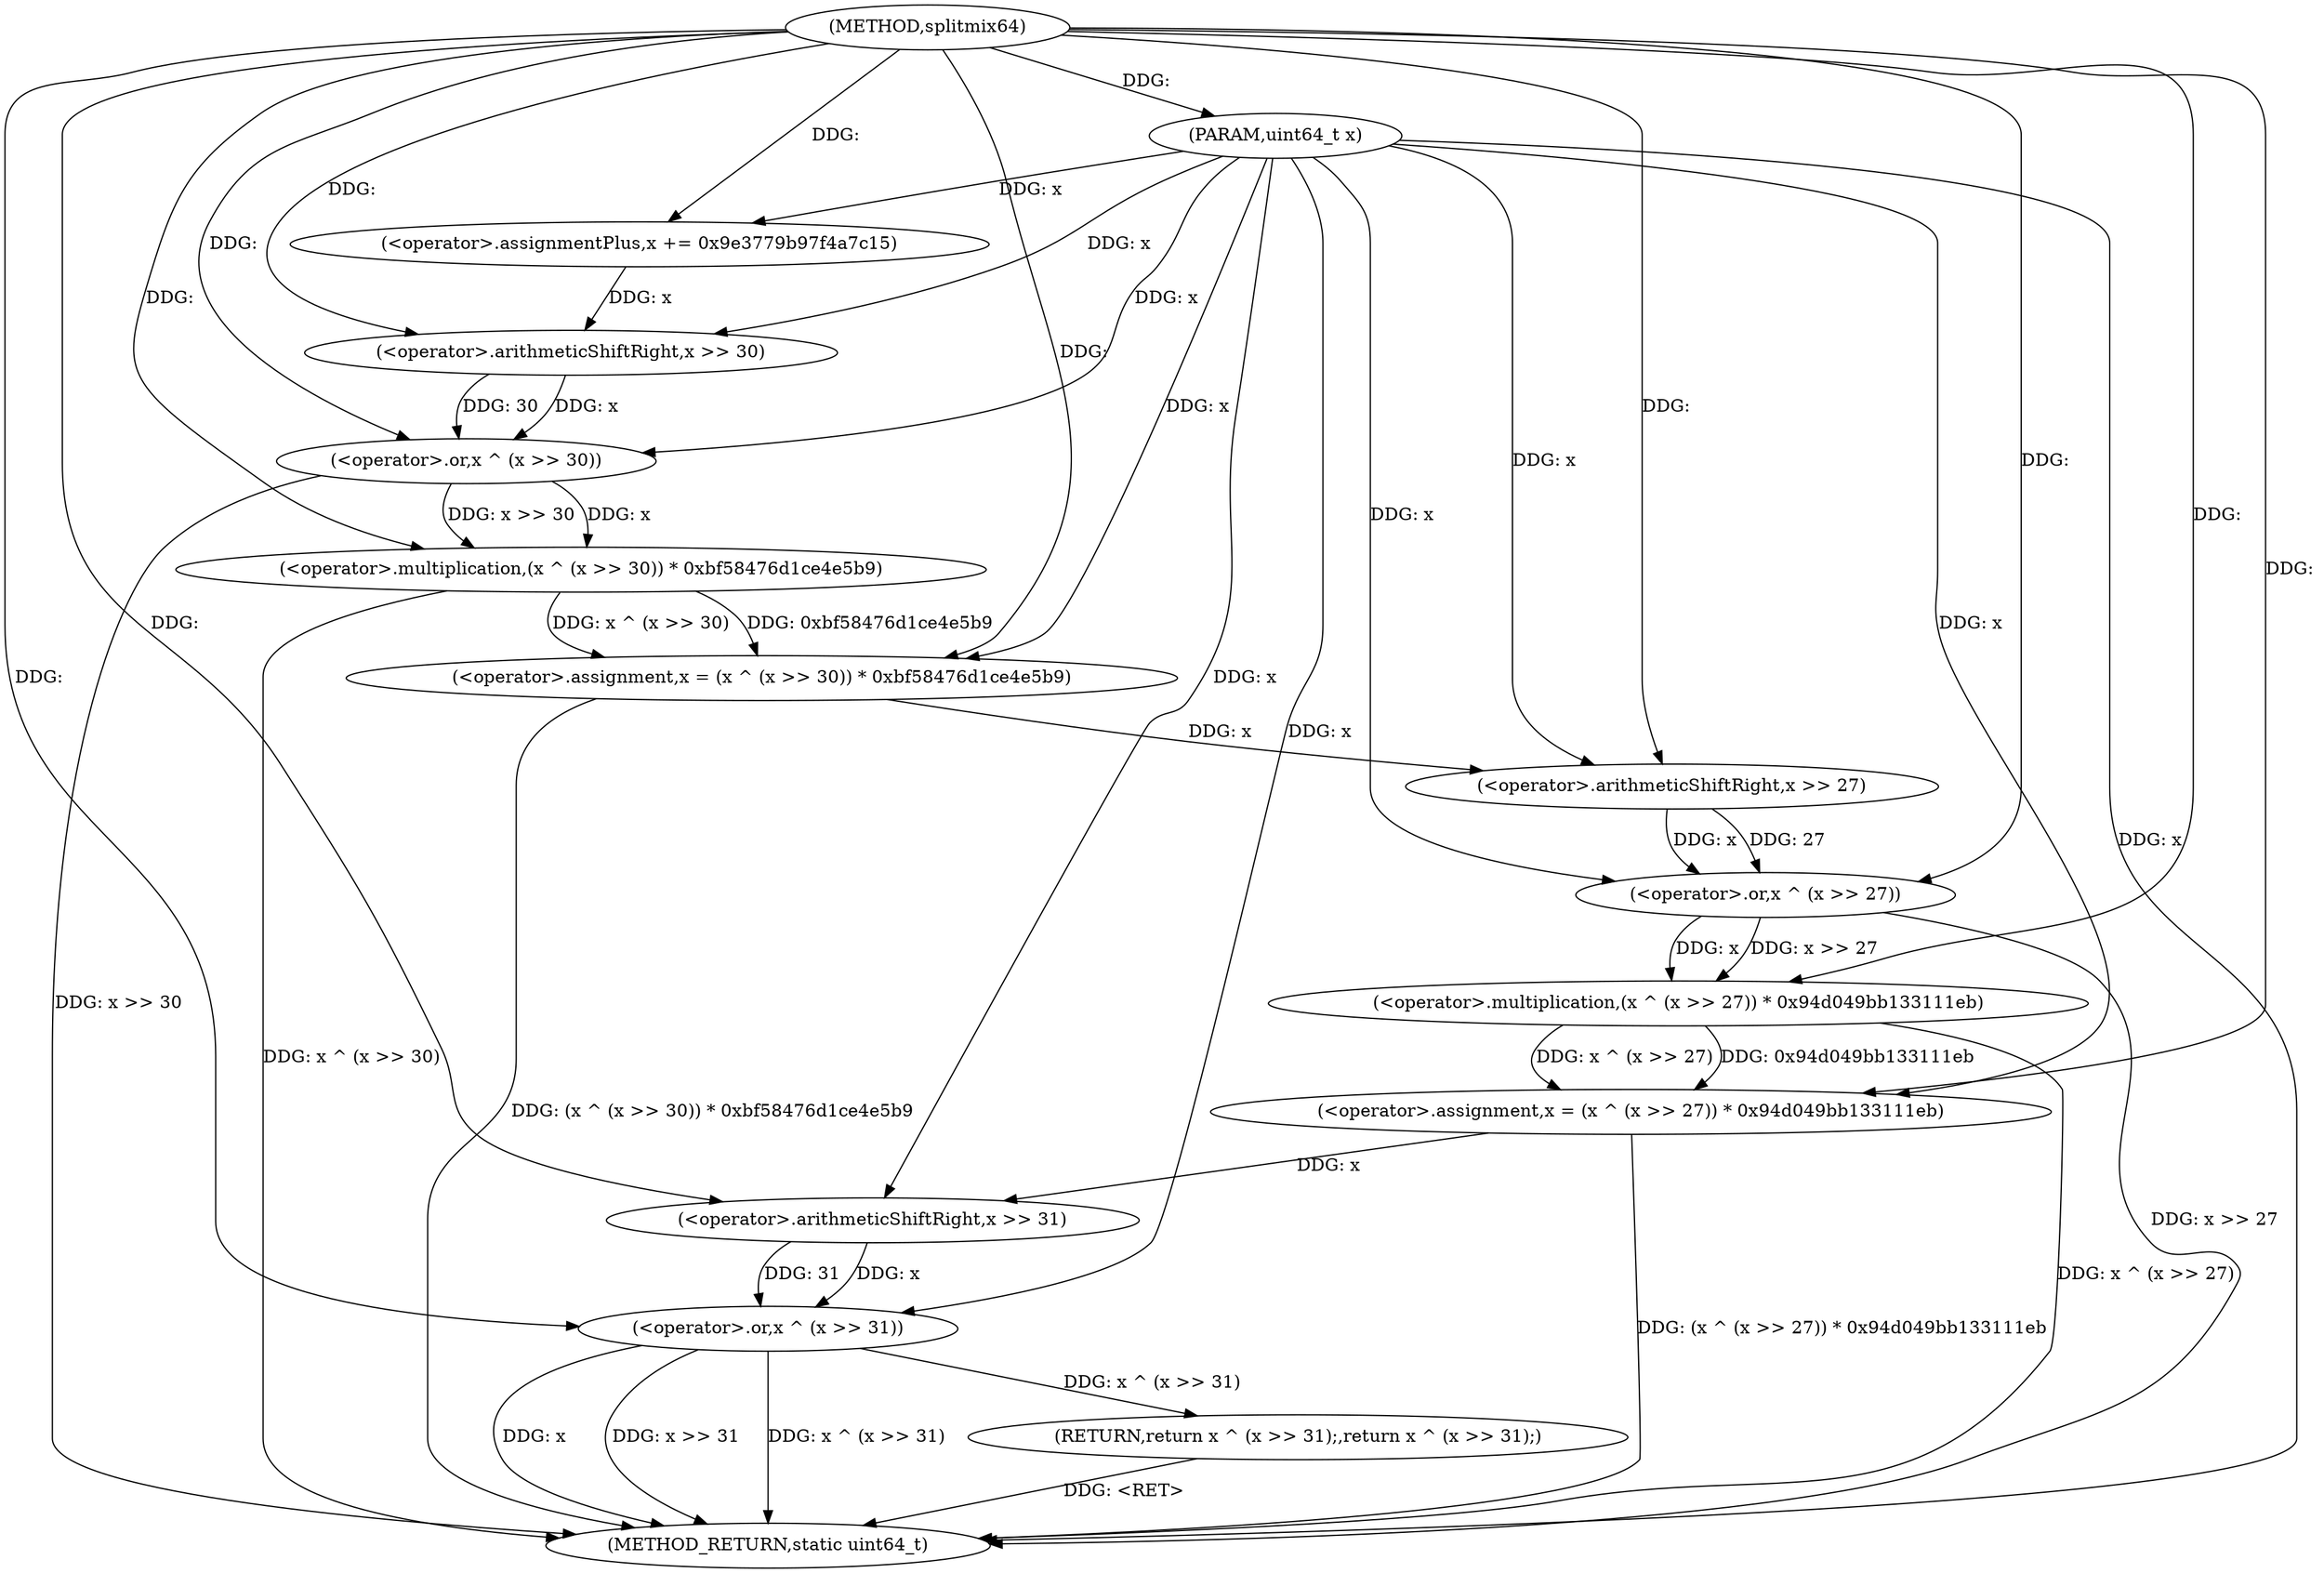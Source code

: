 digraph "splitmix64" {  
"1000118" [label = "(METHOD,splitmix64)" ]
"1000148" [label = "(METHOD_RETURN,static uint64_t)" ]
"1000119" [label = "(PARAM,uint64_t x)" ]
"1000121" [label = "(<operator>.assignmentPlus,x += 0x9e3779b97f4a7c15)" ]
"1000124" [label = "(<operator>.assignment,x = (x ^ (x >> 30)) * 0xbf58476d1ce4e5b9)" ]
"1000133" [label = "(<operator>.assignment,x = (x ^ (x >> 27)) * 0x94d049bb133111eb)" ]
"1000142" [label = "(RETURN,return x ^ (x >> 31);,return x ^ (x >> 31);)" ]
"1000143" [label = "(<operator>.or,x ^ (x >> 31))" ]
"1000126" [label = "(<operator>.multiplication,(x ^ (x >> 30)) * 0xbf58476d1ce4e5b9)" ]
"1000135" [label = "(<operator>.multiplication,(x ^ (x >> 27)) * 0x94d049bb133111eb)" ]
"1000127" [label = "(<operator>.or,x ^ (x >> 30))" ]
"1000136" [label = "(<operator>.or,x ^ (x >> 27))" ]
"1000145" [label = "(<operator>.arithmeticShiftRight,x >> 31)" ]
"1000129" [label = "(<operator>.arithmeticShiftRight,x >> 30)" ]
"1000138" [label = "(<operator>.arithmeticShiftRight,x >> 27)" ]
  "1000142" -> "1000148"  [ label = "DDG: <RET>"] 
  "1000119" -> "1000148"  [ label = "DDG: x"] 
  "1000127" -> "1000148"  [ label = "DDG: x >> 30"] 
  "1000126" -> "1000148"  [ label = "DDG: x ^ (x >> 30)"] 
  "1000124" -> "1000148"  [ label = "DDG: (x ^ (x >> 30)) * 0xbf58476d1ce4e5b9"] 
  "1000136" -> "1000148"  [ label = "DDG: x >> 27"] 
  "1000135" -> "1000148"  [ label = "DDG: x ^ (x >> 27)"] 
  "1000133" -> "1000148"  [ label = "DDG: (x ^ (x >> 27)) * 0x94d049bb133111eb"] 
  "1000143" -> "1000148"  [ label = "DDG: x"] 
  "1000143" -> "1000148"  [ label = "DDG: x >> 31"] 
  "1000143" -> "1000148"  [ label = "DDG: x ^ (x >> 31)"] 
  "1000118" -> "1000119"  [ label = "DDG: "] 
  "1000118" -> "1000121"  [ label = "DDG: "] 
  "1000126" -> "1000124"  [ label = "DDG: 0xbf58476d1ce4e5b9"] 
  "1000126" -> "1000124"  [ label = "DDG: x ^ (x >> 30)"] 
  "1000135" -> "1000133"  [ label = "DDG: 0x94d049bb133111eb"] 
  "1000135" -> "1000133"  [ label = "DDG: x ^ (x >> 27)"] 
  "1000143" -> "1000142"  [ label = "DDG: x ^ (x >> 31)"] 
  "1000119" -> "1000121"  [ label = "DDG: x"] 
  "1000119" -> "1000124"  [ label = "DDG: x"] 
  "1000118" -> "1000124"  [ label = "DDG: "] 
  "1000119" -> "1000133"  [ label = "DDG: x"] 
  "1000118" -> "1000133"  [ label = "DDG: "] 
  "1000127" -> "1000126"  [ label = "DDG: x"] 
  "1000127" -> "1000126"  [ label = "DDG: x >> 30"] 
  "1000118" -> "1000126"  [ label = "DDG: "] 
  "1000136" -> "1000135"  [ label = "DDG: x"] 
  "1000136" -> "1000135"  [ label = "DDG: x >> 27"] 
  "1000118" -> "1000135"  [ label = "DDG: "] 
  "1000145" -> "1000143"  [ label = "DDG: x"] 
  "1000119" -> "1000143"  [ label = "DDG: x"] 
  "1000118" -> "1000143"  [ label = "DDG: "] 
  "1000145" -> "1000143"  [ label = "DDG: 31"] 
  "1000129" -> "1000127"  [ label = "DDG: x"] 
  "1000119" -> "1000127"  [ label = "DDG: x"] 
  "1000118" -> "1000127"  [ label = "DDG: "] 
  "1000129" -> "1000127"  [ label = "DDG: 30"] 
  "1000138" -> "1000136"  [ label = "DDG: x"] 
  "1000119" -> "1000136"  [ label = "DDG: x"] 
  "1000118" -> "1000136"  [ label = "DDG: "] 
  "1000138" -> "1000136"  [ label = "DDG: 27"] 
  "1000133" -> "1000145"  [ label = "DDG: x"] 
  "1000119" -> "1000145"  [ label = "DDG: x"] 
  "1000118" -> "1000145"  [ label = "DDG: "] 
  "1000121" -> "1000129"  [ label = "DDG: x"] 
  "1000119" -> "1000129"  [ label = "DDG: x"] 
  "1000118" -> "1000129"  [ label = "DDG: "] 
  "1000124" -> "1000138"  [ label = "DDG: x"] 
  "1000119" -> "1000138"  [ label = "DDG: x"] 
  "1000118" -> "1000138"  [ label = "DDG: "] 
}
